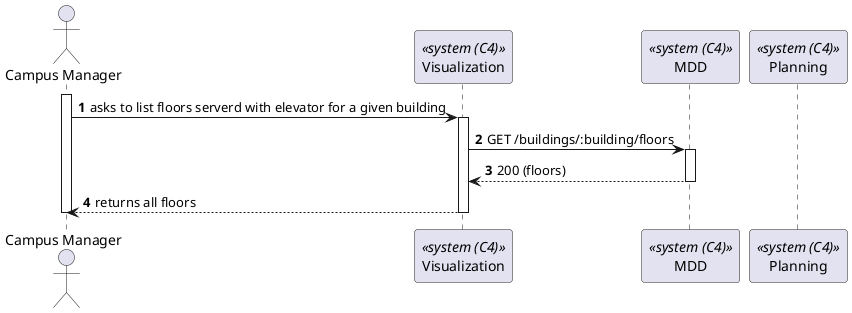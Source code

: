 @startuml process-view
autonumber

actor CM as "Campus Manager"
participant UI as "Visualization" <<system (C4)>>
participant MDD as "MDD" <<system (C4)>>
participant P as "Planning" <<system (C4)>>


activate CM

CM -> UI : asks to list floors serverd with elevator for a given building
activate UI

UI -> MDD : GET /buildings/:building/floors
activate MDD
MDD --> UI : 200 (floors)
deactivate MDD

CM <-- UI : returns all floors
deactivate UI


deactivate CM

@enduml

